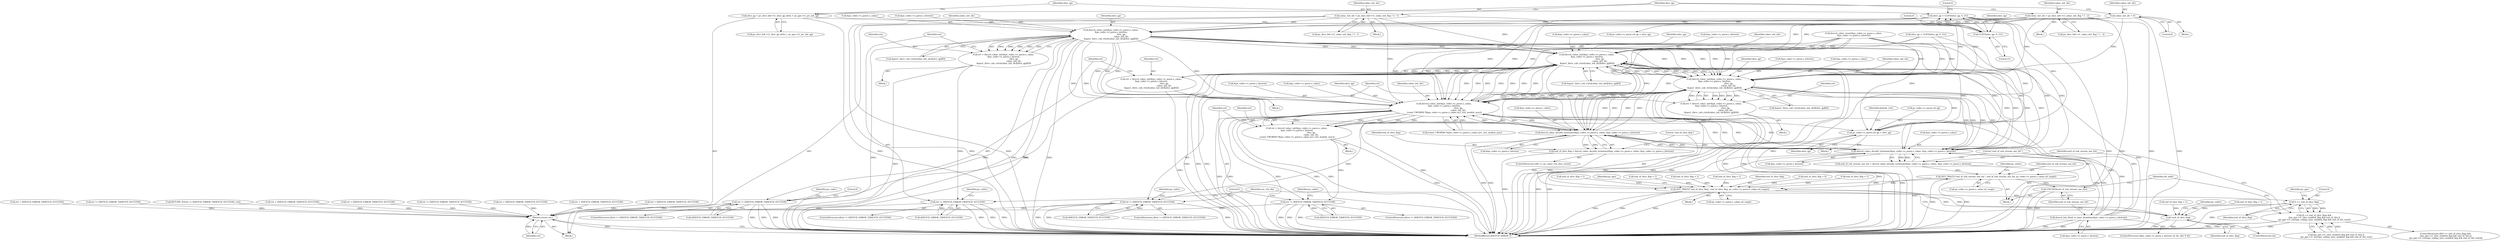 digraph "0_Android_2b9fb0c2074d370a254b35e2489de2d94943578d@pointer" {
"1000984" [label="(Call,ihevcd_cabac_init(&ps_codec->s_parse.s_cabac,\n &ps_codec->s_parse.s_bitstrm,\n                                slice_qp,\n                                cabac_init_idc,\n &gau1_ihevc_cab_ctxts[cabac_init_idc][slice_qp][0]))"];
"1000864" [label="(Call,slice_qp = CLIP3(slice_qp, 0, 51))"];
"1000866" [label="(Call,CLIP3(slice_qp, 0, 51))"];
"1000855" [label="(Call,slice_qp = ps_slice_hdr->i1_slice_qp_delta + ps_pps->i1_pic_init_qp)"];
"1000837" [label="(Call,cabac_init_idc = ps_slice_hdr->i1_cabac_init_flag ? 2 : 1)"];
"1000826" [label="(Call,cabac_init_idc = 0)"];
"1000847" [label="(Call,cabac_init_idc = ps_slice_hdr->i1_cabac_init_flag ? 1 : 2)"];
"1000982" [label="(Call,ret = ihevcd_cabac_init(&ps_codec->s_parse.s_cabac,\n &ps_codec->s_parse.s_bitstrm,\n                                slice_qp,\n                                cabac_init_idc,\n &gau1_ihevc_cab_ctxts[cabac_init_idc][slice_qp][0]))"];
"1001008" [label="(Call,ret != (IHEVCD_ERROR_T)IHEVCD_SUCCESS)"];
"1004843" [label="(Return,return ret;)"];
"1001303" [label="(Call,ihevcd_cabac_init(&ps_codec->s_parse.s_cabac,\n &ps_codec->s_parse.s_bitstrm,\n                                        slice_qp,\n                                        cabac_init_idc,\n &gau1_ihevc_cab_ctxts[cabac_init_idc][slice_qp][0]))"];
"1001301" [label="(Call,ret = ihevcd_cabac_init(&ps_codec->s_parse.s_cabac,\n &ps_codec->s_parse.s_bitstrm,\n                                        slice_qp,\n                                        cabac_init_idc,\n &gau1_ihevc_cab_ctxts[cabac_init_idc][slice_qp][0]))"];
"1001327" [label="(Call,ret != (IHEVCD_ERROR_T)IHEVCD_SUCCESS)"];
"1001562" [label="(Call,ps_codec->s_parse.u4_qp = slice_qp)"];
"1001574" [label="(Call,ihevcd_cabac_init(&ps_codec->s_parse.s_cabac,\n &ps_codec->s_parse.s_bitstrm,\n                                            slice_qp,\n                                            cabac_init_idc,\n &gau1_ihevc_cab_ctxts[cabac_init_idc][slice_qp][0]))"];
"1001572" [label="(Call,ret = ihevcd_cabac_init(&ps_codec->s_parse.s_cabac,\n &ps_codec->s_parse.s_bitstrm,\n                                            slice_qp,\n                                            cabac_init_idc,\n &gau1_ihevc_cab_ctxts[cabac_init_idc][slice_qp][0]))"];
"1001598" [label="(Call,ret != (IHEVCD_ERROR_T)IHEVCD_SUCCESS)"];
"1001621" [label="(Call,ihevcd_cabac_init(&ps_codec->s_parse.s_cabac,\n &ps_codec->s_parse.s_bitstrm,\n                                            slice_qp,\n                                            cabac_init_idc,\n (const UWORD8 *)&ps_codec->s_parse.s_cabac.au1_ctxt_models_sync))"];
"1001619" [label="(Call,ret = ihevcd_cabac_init(&ps_codec->s_parse.s_cabac,\n &ps_codec->s_parse.s_bitstrm,\n                                            slice_qp,\n                                            cabac_init_idc,\n (const UWORD8 *)&ps_codec->s_parse.s_cabac.au1_ctxt_models_sync))"];
"1001647" [label="(Call,ret != (IHEVCD_ERROR_T)IHEVCD_SUCCESS)"];
"1001959" [label="(Call,ihevcd_cabac_decode_terminate(&ps_codec->s_parse.s_cabac, &ps_codec->s_parse.s_bitstrm))"];
"1001957" [label="(Call,end_of_slice_flag = ihevcd_cabac_decode_terminate(&ps_codec->s_parse.s_cabac, &ps_codec->s_parse.s_bitstrm))"];
"1001972" [label="(Call,AEV_TRACE(\"end_of_slice_flag\", end_of_slice_flag, ps_codec->s_parse.s_cabac.u4_range))"];
"1002079" [label="(Call,0 == end_of_slice_flag)"];
"1002078" [label="(Call,(0 == end_of_slice_flag) &&\n ((ps_pps->i1_tiles_enabled_flag && end_of_tile) ||\n (ps_pps->i1_entropy_coding_sync_enabled_flag && end_of_tile_row)))"];
"1004447" [label="(Call,!end_of_slice_flag)"];
"1002110" [label="(Call,AEV_TRACE(\"end_of_sub_stream_one_bit\", end_of_sub_stream_one_bit, ps_codec->s_parse.s_cabac.u4_range))"];
"1002137" [label="(Call,UNUSED(end_of_sub_stream_one_bit))"];
"1002097" [label="(Call,ihevcd_cabac_decode_terminate(&ps_codec->s_parse.s_cabac, &ps_codec->s_parse.s_bitstrm))"];
"1002095" [label="(Call,end_of_sub_stream_one_bit = ihevcd_cabac_decode_terminate(&ps_codec->s_parse.s_cabac, &ps_codec->s_parse.s_bitstrm))"];
"1002130" [label="(Call,ihevcd_bits_flush_to_byte_boundary(&ps_codec->s_parse.s_bitstrm))"];
"1001635" [label="(Identifier,cabac_init_idc)"];
"1001619" [label="(Call,ret = ihevcd_cabac_init(&ps_codec->s_parse.s_cabac,\n &ps_codec->s_parse.s_bitstrm,\n                                            slice_qp,\n                                            cabac_init_idc,\n (const UWORD8 *)&ps_codec->s_parse.s_cabac.au1_ctxt_models_sync))"];
"1000195" [label="(Call,end_of_slice_flag = 0)"];
"1001957" [label="(Call,end_of_slice_flag = ihevcd_cabac_decode_terminate(&ps_codec->s_parse.s_cabac, &ps_codec->s_parse.s_bitstrm))"];
"1001612" [label="(Call,ret = (IHEVCD_ERROR_T)IHEVCD_SUCCESS)"];
"1001649" [label="(Call,(IHEVCD_ERROR_T)IHEVCD_SUCCESS)"];
"1001864" [label="(Call,ret != (IHEVCD_ERROR_T)IHEVCD_SUCCESS)"];
"1001028" [label="(Block,)"];
"1000839" [label="(Call,ps_slice_hdr->i1_cabac_init_flag ? 2 : 1)"];
"1001658" [label="(Call,end_of_slice_flag = 1)"];
"1001563" [label="(Call,ps_codec->s_parse.u4_qp)"];
"1001975" [label="(Call,ps_codec->s_parse.s_cabac.u4_range)"];
"1001609" [label="(Call,end_of_slice_flag = 1)"];
"1000865" [label="(Identifier,slice_qp)"];
"1001027" [label="(ControlStructure,do)"];
"1001647" [label="(Call,ret != (IHEVCD_ERROR_T)IHEVCD_SUCCESS)"];
"1002098" [label="(Call,&ps_codec->s_parse.s_cabac)"];
"1001581" [label="(Call,&ps_codec->s_parse.s_bitstrm)"];
"1001621" [label="(Call,ihevcd_cabac_init(&ps_codec->s_parse.s_cabac,\n &ps_codec->s_parse.s_bitstrm,\n                                            slice_qp,\n                                            cabac_init_idc,\n (const UWORD8 *)&ps_codec->s_parse.s_cabac.au1_ctxt_models_sync))"];
"1000846" [label="(Block,)"];
"1001318" [label="(Call,&gau1_ihevc_cab_ctxts[cabac_init_idc][slice_qp][0])"];
"1001327" [label="(Call,ret != (IHEVCD_ERROR_T)IHEVCD_SUCCESS)"];
"1001600" [label="(Call,(IHEVCD_ERROR_T)IHEVCD_SUCCESS)"];
"1000189" [label="(Call,ret = (IHEVCD_ERROR_T)IHEVCD_SUCCESS)"];
"1001016" [label="(Identifier,ps_codec)"];
"1000983" [label="(Identifier,ret)"];
"1001618" [label="(Block,)"];
"1001939" [label="(Call,end_of_slice_flag = 1)"];
"1001597" [label="(ControlStructure,if(ret != (IHEVCD_ERROR_T)IHEVCD_SUCCESS))"];
"1000828" [label="(Literal,0)"];
"1000985" [label="(Call,&ps_codec->s_parse.s_cabac)"];
"1000867" [label="(Identifier,slice_qp)"];
"1001304" [label="(Call,&ps_codec->s_parse.s_cabac)"];
"1002104" [label="(Call,&ps_codec->s_parse.s_bitstrm)"];
"1001348" [label="(Literal,0)"];
"1002130" [label="(Call,ihevcd_bits_flush_to_byte_boundary(&ps_codec->s_parse.s_bitstrm))"];
"1001589" [label="(Call,&gau1_ihevc_cab_ctxts[cabac_init_idc][slice_qp][0])"];
"1000825" [label="(Block,)"];
"1002079" [label="(Call,0 == end_of_slice_flag)"];
"1001661" [label="(Call,ret = (IHEVCD_ERROR_T)IHEVCD_SUCCESS)"];
"1000868" [label="(Literal,0)"];
"1001620" [label="(Identifier,ret)"];
"1000848" [label="(Identifier,cabac_init_idc)"];
"1001562" [label="(Call,ps_codec->s_parse.u4_qp = slice_qp)"];
"1001009" [label="(Identifier,ret)"];
"1001655" [label="(Identifier,ps_codec)"];
"1000826" [label="(Call,cabac_init_idc = 0)"];
"1001007" [label="(ControlStructure,if(ret != (IHEVCD_ERROR_T)IHEVCD_SUCCESS))"];
"1002110" [label="(Call,AEV_TRACE(\"end_of_sub_stream_one_bit\", end_of_sub_stream_one_bit, ps_codec->s_parse.s_cabac.u4_range))"];
"1001574" [label="(Call,ihevcd_cabac_init(&ps_codec->s_parse.s_cabac,\n &ps_codec->s_parse.s_bitstrm,\n                                            slice_qp,\n                                            cabac_init_idc,\n &gau1_ihevc_cab_ctxts[cabac_init_idc][slice_qp][0]))"];
"1002096" [label="(Identifier,end_of_sub_stream_one_bit)"];
"1002112" [label="(Identifier,end_of_sub_stream_one_bit)"];
"1000838" [label="(Identifier,cabac_init_idc)"];
"1002080" [label="(Literal,0)"];
"1000999" [label="(Call,&gau1_ihevc_cab_ctxts[cabac_init_idc][slice_qp][0])"];
"1000991" [label="(Call,&ps_codec->s_parse.s_bitstrm)"];
"1001942" [label="(Call,ret = (IHEVCD_ERROR_T)IHEVCD_SUCCESS)"];
"1000899" [label="(Call,ps_codec->s_parse.u4_qp = slice_qp)"];
"1001008" [label="(Call,ret != (IHEVCD_ERROR_T)IHEVCD_SUCCESS)"];
"1001974" [label="(Identifier,end_of_slice_flag)"];
"1000984" [label="(Call,ihevcd_cabac_init(&ps_codec->s_parse.s_cabac,\n &ps_codec->s_parse.s_bitstrm,\n                                slice_qp,\n                                cabac_init_idc,\n &gau1_ihevc_cab_ctxts[cabac_init_idc][slice_qp][0]))"];
"1000982" [label="(Call,ret = ihevcd_cabac_init(&ps_codec->s_parse.s_cabac,\n &ps_codec->s_parse.s_bitstrm,\n                                slice_qp,\n                                cabac_init_idc,\n &gau1_ihevc_cab_ctxts[cabac_init_idc][slice_qp][0]))"];
"1001571" [label="(Block,)"];
"1000827" [label="(Identifier,cabac_init_idc)"];
"1001973" [label="(Literal,\"end_of_slice_flag\")"];
"1001316" [label="(Identifier,slice_qp)"];
"1001972" [label="(Call,AEV_TRACE(\"end_of_slice_flag\", end_of_slice_flag, ps_codec->s_parse.s_cabac.u4_range))"];
"1001636" [label="(Call,(const UWORD8 *)&ps_codec->s_parse.s_cabac.au1_ctxt_models_sync)"];
"1002085" [label="(Identifier,ps_pps)"];
"1002093" [label="(Block,)"];
"1001646" [label="(ControlStructure,if(ret != (IHEVCD_ERROR_T)IHEVCD_SUCCESS))"];
"1001310" [label="(Call,&ps_codec->s_parse.s_bitstrm)"];
"1000998" [label="(Identifier,cabac_init_idc)"];
"1001022" [label="(Call,ret = (IHEVCD_ERROR_T)IHEVCD_SUCCESS)"];
"1002097" [label="(Call,ihevcd_cabac_decode_terminate(&ps_codec->s_parse.s_cabac, &ps_codec->s_parse.s_bitstrm))"];
"1004843" [label="(Return,return ret;)"];
"1000856" [label="(Identifier,slice_qp)"];
"1001572" [label="(Call,ret = ihevcd_cabac_init(&ps_codec->s_parse.s_cabac,\n &ps_codec->s_parse.s_bitstrm,\n                                            slice_qp,\n                                            cabac_init_idc,\n &gau1_ihevc_cab_ctxts[cabac_init_idc][slice_qp][0]))"];
"1002142" [label="(Identifier,ctb_addr)"];
"1004451" [label="(Identifier,ps_codec)"];
"1004448" [label="(Identifier,end_of_slice_flag)"];
"1000873" [label="(Literal,0)"];
"1001446" [label="(Call,ret != (IHEVCD_ERROR_T)IHEVCD_SUCCESS)"];
"1001575" [label="(Call,&ps_codec->s_parse.s_cabac)"];
"1002078" [label="(Call,(0 == end_of_slice_flag) &&\n ((ps_pps->i1_tiles_enabled_flag && end_of_tile) ||\n (ps_pps->i1_entropy_coding_sync_enabled_flag && end_of_tile_row)))"];
"1001606" [label="(Identifier,ps_codec)"];
"1000837" [label="(Call,cabac_init_idc = ps_slice_hdr->i1_cabac_init_flag ? 2 : 1)"];
"1002120" [label="(ControlStructure,if(ps_codec->s_parse.s_bitstrm.u4_bit_ofst % 8))"];
"1002131" [label="(Call,&ps_codec->s_parse.s_bitstrm)"];
"1001573" [label="(Identifier,ret)"];
"1001570" [label="(Identifier,default_ctxt)"];
"1004441" [label="(Call,end_of_slice_flag = 1)"];
"1001958" [label="(Identifier,end_of_slice_flag)"];
"1004364" [label="(Call,end_of_slice_flag = 1)"];
"1004447" [label="(Call,!end_of_slice_flag)"];
"1001648" [label="(Identifier,ret)"];
"1000187" [label="(Block,)"];
"1001959" [label="(Call,ihevcd_cabac_decode_terminate(&ps_codec->s_parse.s_cabac, &ps_codec->s_parse.s_bitstrm))"];
"1001032" [label="(Identifier,cur_ctb_idx)"];
"1004845" [label="(MethodReturn,IHEVCD_ERROR_T)"];
"1001010" [label="(Call,(IHEVCD_ERROR_T)IHEVCD_SUCCESS)"];
"1001588" [label="(Identifier,cabac_init_idc)"];
"1000849" [label="(Call,ps_slice_hdr->i1_cabac_init_flag ? 1 : 2)"];
"1001145" [label="(Call,slice_qp = CLIP3(slice_qp, 0, 51))"];
"1002095" [label="(Call,end_of_sub_stream_one_bit = ihevcd_cabac_decode_terminate(&ps_codec->s_parse.s_cabac, &ps_codec->s_parse.s_bitstrm))"];
"1001303" [label="(Call,ihevcd_cabac_init(&ps_codec->s_parse.s_cabac,\n &ps_codec->s_parse.s_bitstrm,\n                                        slice_qp,\n                                        cabac_init_idc,\n &gau1_ihevc_cab_ctxts[cabac_init_idc][slice_qp][0]))"];
"1001317" [label="(Identifier,cabac_init_idc)"];
"1000949" [label="(Call,ihevcd_cabac_reset(&ps_codec->s_parse.s_cabac,\n &ps_codec->s_parse.s_bitstrm))"];
"1001328" [label="(Identifier,ret)"];
"1001599" [label="(Identifier,ret)"];
"1001326" [label="(ControlStructure,if(ret != (IHEVCD_ERROR_T)IHEVCD_SUCCESS))"];
"1001628" [label="(Call,&ps_codec->s_parse.s_bitstrm)"];
"1000866" [label="(Call,CLIP3(slice_qp, 0, 51))"];
"1001587" [label="(Identifier,slice_qp)"];
"1002137" [label="(Call,UNUSED(end_of_sub_stream_one_bit))"];
"1000997" [label="(Identifier,slice_qp)"];
"1001951" [label="(ControlStructure,if(0 == ps_codec->i4_slice_error))"];
"1001329" [label="(Call,(IHEVCD_ERROR_T)IHEVCD_SUCCESS)"];
"1001960" [label="(Call,&ps_codec->s_parse.s_cabac)"];
"1001622" [label="(Call,&ps_codec->s_parse.s_cabac)"];
"1002082" [label="(Call,(ps_pps->i1_tiles_enabled_flag && end_of_tile) ||\n (ps_pps->i1_entropy_coding_sync_enabled_flag && end_of_tile_row))"];
"1000981" [label="(Block,)"];
"1000869" [label="(Literal,51)"];
"1000855" [label="(Call,slice_qp = ps_slice_hdr->i1_slice_qp_delta + ps_pps->i1_pic_init_qp)"];
"1002138" [label="(Identifier,end_of_sub_stream_one_bit)"];
"1001338" [label="(Call,end_of_slice_flag = 1)"];
"1000847" [label="(Call,cabac_init_idc = ps_slice_hdr->i1_cabac_init_flag ? 1 : 2)"];
"1000508" [label="(Call,RETURN_IF((ret != (IHEVCD_ERROR_T)IHEVCD_SUCCESS), ret))"];
"1002111" [label="(Literal,\"end_of_sub_stream_one_bit\")"];
"1001598" [label="(Call,ret != (IHEVCD_ERROR_T)IHEVCD_SUCCESS)"];
"1001341" [label="(Call,ret = (IHEVCD_ERROR_T)IHEVCD_SUCCESS)"];
"1000857" [label="(Call,ps_slice_hdr->i1_slice_qp_delta + ps_pps->i1_pic_init_qp)"];
"1004844" [label="(Identifier,ret)"];
"1001568" [label="(Identifier,slice_qp)"];
"1002113" [label="(Call,ps_codec->s_parse.s_cabac.u4_range)"];
"1002081" [label="(Identifier,end_of_slice_flag)"];
"1000864" [label="(Call,slice_qp = CLIP3(slice_qp, 0, 51))"];
"1001301" [label="(Call,ret = ihevcd_cabac_init(&ps_codec->s_parse.s_cabac,\n &ps_codec->s_parse.s_bitstrm,\n                                        slice_qp,\n                                        cabac_init_idc,\n &gau1_ihevc_cab_ctxts[cabac_init_idc][slice_qp][0]))"];
"1001634" [label="(Identifier,slice_qp)"];
"1001532" [label="(Block,)"];
"1001985" [label="(Identifier,ps_pps)"];
"1001335" [label="(Identifier,ps_codec)"];
"1002125" [label="(Identifier,ps_codec)"];
"1001019" [label="(Call,end_of_slice_flag = 1)"];
"1001302" [label="(Identifier,ret)"];
"1001966" [label="(Call,&ps_codec->s_parse.s_bitstrm)"];
"1001668" [label="(Literal,0)"];
"1001300" [label="(Block,)"];
"1000836" [label="(Block,)"];
"1002077" [label="(ControlStructure,if((0 == end_of_slice_flag) &&\n ((ps_pps->i1_tiles_enabled_flag && end_of_tile) ||\n (ps_pps->i1_entropy_coding_sync_enabled_flag && end_of_tile_row))))"];
"1000984" -> "1000982"  [label="AST: "];
"1000984" -> "1000999"  [label="CFG: "];
"1000985" -> "1000984"  [label="AST: "];
"1000991" -> "1000984"  [label="AST: "];
"1000997" -> "1000984"  [label="AST: "];
"1000998" -> "1000984"  [label="AST: "];
"1000999" -> "1000984"  [label="AST: "];
"1000982" -> "1000984"  [label="CFG: "];
"1000984" -> "1004845"  [label="DDG: "];
"1000984" -> "1004845"  [label="DDG: "];
"1000984" -> "1004845"  [label="DDG: "];
"1000984" -> "1004845"  [label="DDG: "];
"1000984" -> "1004845"  [label="DDG: "];
"1000984" -> "1000982"  [label="DDG: "];
"1000984" -> "1000982"  [label="DDG: "];
"1000984" -> "1000982"  [label="DDG: "];
"1000984" -> "1000982"  [label="DDG: "];
"1000984" -> "1000982"  [label="DDG: "];
"1000864" -> "1000984"  [label="DDG: "];
"1000837" -> "1000984"  [label="DDG: "];
"1000826" -> "1000984"  [label="DDG: "];
"1000847" -> "1000984"  [label="DDG: "];
"1000984" -> "1001303"  [label="DDG: "];
"1000984" -> "1001303"  [label="DDG: "];
"1000984" -> "1001303"  [label="DDG: "];
"1000984" -> "1001303"  [label="DDG: "];
"1000984" -> "1001562"  [label="DDG: "];
"1000984" -> "1001574"  [label="DDG: "];
"1000984" -> "1001574"  [label="DDG: "];
"1000984" -> "1001574"  [label="DDG: "];
"1000984" -> "1001574"  [label="DDG: "];
"1000984" -> "1001574"  [label="DDG: "];
"1000984" -> "1001621"  [label="DDG: "];
"1000984" -> "1001621"  [label="DDG: "];
"1000984" -> "1001621"  [label="DDG: "];
"1000984" -> "1001621"  [label="DDG: "];
"1000984" -> "1001959"  [label="DDG: "];
"1000984" -> "1001959"  [label="DDG: "];
"1000984" -> "1002097"  [label="DDG: "];
"1000984" -> "1002097"  [label="DDG: "];
"1000864" -> "1000187"  [label="AST: "];
"1000864" -> "1000866"  [label="CFG: "];
"1000865" -> "1000864"  [label="AST: "];
"1000866" -> "1000864"  [label="AST: "];
"1000873" -> "1000864"  [label="CFG: "];
"1000864" -> "1004845"  [label="DDG: "];
"1000864" -> "1004845"  [label="DDG: "];
"1000866" -> "1000864"  [label="DDG: "];
"1000866" -> "1000864"  [label="DDG: "];
"1000866" -> "1000864"  [label="DDG: "];
"1000864" -> "1000899"  [label="DDG: "];
"1000864" -> "1001562"  [label="DDG: "];
"1000864" -> "1001574"  [label="DDG: "];
"1000864" -> "1001621"  [label="DDG: "];
"1000866" -> "1000869"  [label="CFG: "];
"1000867" -> "1000866"  [label="AST: "];
"1000868" -> "1000866"  [label="AST: "];
"1000869" -> "1000866"  [label="AST: "];
"1000855" -> "1000866"  [label="DDG: "];
"1000855" -> "1000187"  [label="AST: "];
"1000855" -> "1000857"  [label="CFG: "];
"1000856" -> "1000855"  [label="AST: "];
"1000857" -> "1000855"  [label="AST: "];
"1000865" -> "1000855"  [label="CFG: "];
"1000855" -> "1004845"  [label="DDG: "];
"1000837" -> "1000836"  [label="AST: "];
"1000837" -> "1000839"  [label="CFG: "];
"1000838" -> "1000837"  [label="AST: "];
"1000839" -> "1000837"  [label="AST: "];
"1000856" -> "1000837"  [label="CFG: "];
"1000837" -> "1004845"  [label="DDG: "];
"1000837" -> "1004845"  [label="DDG: "];
"1000837" -> "1001303"  [label="DDG: "];
"1000837" -> "1001574"  [label="DDG: "];
"1000837" -> "1001621"  [label="DDG: "];
"1000826" -> "1000825"  [label="AST: "];
"1000826" -> "1000828"  [label="CFG: "];
"1000827" -> "1000826"  [label="AST: "];
"1000828" -> "1000826"  [label="AST: "];
"1000856" -> "1000826"  [label="CFG: "];
"1000826" -> "1004845"  [label="DDG: "];
"1000826" -> "1001303"  [label="DDG: "];
"1000826" -> "1001574"  [label="DDG: "];
"1000826" -> "1001621"  [label="DDG: "];
"1000847" -> "1000846"  [label="AST: "];
"1000847" -> "1000849"  [label="CFG: "];
"1000848" -> "1000847"  [label="AST: "];
"1000849" -> "1000847"  [label="AST: "];
"1000856" -> "1000847"  [label="CFG: "];
"1000847" -> "1004845"  [label="DDG: "];
"1000847" -> "1004845"  [label="DDG: "];
"1000847" -> "1001303"  [label="DDG: "];
"1000847" -> "1001574"  [label="DDG: "];
"1000847" -> "1001621"  [label="DDG: "];
"1000982" -> "1000981"  [label="AST: "];
"1000983" -> "1000982"  [label="AST: "];
"1001009" -> "1000982"  [label="CFG: "];
"1000982" -> "1004845"  [label="DDG: "];
"1000982" -> "1001008"  [label="DDG: "];
"1001008" -> "1001007"  [label="AST: "];
"1001008" -> "1001010"  [label="CFG: "];
"1001009" -> "1001008"  [label="AST: "];
"1001010" -> "1001008"  [label="AST: "];
"1001016" -> "1001008"  [label="CFG: "];
"1001032" -> "1001008"  [label="CFG: "];
"1001008" -> "1004845"  [label="DDG: "];
"1001008" -> "1004845"  [label="DDG: "];
"1001008" -> "1004845"  [label="DDG: "];
"1001010" -> "1001008"  [label="DDG: "];
"1001008" -> "1004843"  [label="DDG: "];
"1004843" -> "1000187"  [label="AST: "];
"1004843" -> "1004844"  [label="CFG: "];
"1004844" -> "1004843"  [label="AST: "];
"1004845" -> "1004843"  [label="CFG: "];
"1004843" -> "1004845"  [label="DDG: "];
"1004844" -> "1004843"  [label="DDG: "];
"1001341" -> "1004843"  [label="DDG: "];
"1001661" -> "1004843"  [label="DDG: "];
"1000508" -> "1004843"  [label="DDG: "];
"1001327" -> "1004843"  [label="DDG: "];
"1001446" -> "1004843"  [label="DDG: "];
"1001647" -> "1004843"  [label="DDG: "];
"1001022" -> "1004843"  [label="DDG: "];
"1001612" -> "1004843"  [label="DDG: "];
"1001942" -> "1004843"  [label="DDG: "];
"1001864" -> "1004843"  [label="DDG: "];
"1000189" -> "1004843"  [label="DDG: "];
"1001598" -> "1004843"  [label="DDG: "];
"1001303" -> "1001301"  [label="AST: "];
"1001303" -> "1001318"  [label="CFG: "];
"1001304" -> "1001303"  [label="AST: "];
"1001310" -> "1001303"  [label="AST: "];
"1001316" -> "1001303"  [label="AST: "];
"1001317" -> "1001303"  [label="AST: "];
"1001318" -> "1001303"  [label="AST: "];
"1001301" -> "1001303"  [label="CFG: "];
"1001303" -> "1004845"  [label="DDG: "];
"1001303" -> "1004845"  [label="DDG: "];
"1001303" -> "1004845"  [label="DDG: "];
"1001303" -> "1004845"  [label="DDG: "];
"1001303" -> "1004845"  [label="DDG: "];
"1001303" -> "1001301"  [label="DDG: "];
"1001303" -> "1001301"  [label="DDG: "];
"1001303" -> "1001301"  [label="DDG: "];
"1001303" -> "1001301"  [label="DDG: "];
"1001303" -> "1001301"  [label="DDG: "];
"1002097" -> "1001303"  [label="DDG: "];
"1002097" -> "1001303"  [label="DDG: "];
"1000949" -> "1001303"  [label="DDG: "];
"1000949" -> "1001303"  [label="DDG: "];
"1001959" -> "1001303"  [label="DDG: "];
"1001959" -> "1001303"  [label="DDG: "];
"1001621" -> "1001303"  [label="DDG: "];
"1001621" -> "1001303"  [label="DDG: "];
"1001621" -> "1001303"  [label="DDG: "];
"1001574" -> "1001303"  [label="DDG: "];
"1001574" -> "1001303"  [label="DDG: "];
"1001574" -> "1001303"  [label="DDG: "];
"1001574" -> "1001303"  [label="DDG: "];
"1002130" -> "1001303"  [label="DDG: "];
"1001145" -> "1001303"  [label="DDG: "];
"1001303" -> "1001562"  [label="DDG: "];
"1001303" -> "1001574"  [label="DDG: "];
"1001303" -> "1001574"  [label="DDG: "];
"1001303" -> "1001574"  [label="DDG: "];
"1001303" -> "1001574"  [label="DDG: "];
"1001303" -> "1001574"  [label="DDG: "];
"1001303" -> "1001621"  [label="DDG: "];
"1001303" -> "1001621"  [label="DDG: "];
"1001303" -> "1001621"  [label="DDG: "];
"1001303" -> "1001621"  [label="DDG: "];
"1001303" -> "1001959"  [label="DDG: "];
"1001303" -> "1001959"  [label="DDG: "];
"1001303" -> "1002097"  [label="DDG: "];
"1001303" -> "1002097"  [label="DDG: "];
"1001301" -> "1001300"  [label="AST: "];
"1001302" -> "1001301"  [label="AST: "];
"1001328" -> "1001301"  [label="CFG: "];
"1001301" -> "1004845"  [label="DDG: "];
"1001301" -> "1001327"  [label="DDG: "];
"1001327" -> "1001326"  [label="AST: "];
"1001327" -> "1001329"  [label="CFG: "];
"1001328" -> "1001327"  [label="AST: "];
"1001329" -> "1001327"  [label="AST: "];
"1001335" -> "1001327"  [label="CFG: "];
"1001348" -> "1001327"  [label="CFG: "];
"1001327" -> "1004845"  [label="DDG: "];
"1001327" -> "1004845"  [label="DDG: "];
"1001327" -> "1004845"  [label="DDG: "];
"1001329" -> "1001327"  [label="DDG: "];
"1001562" -> "1001532"  [label="AST: "];
"1001562" -> "1001568"  [label="CFG: "];
"1001563" -> "1001562"  [label="AST: "];
"1001568" -> "1001562"  [label="AST: "];
"1001570" -> "1001562"  [label="CFG: "];
"1001562" -> "1004845"  [label="DDG: "];
"1001574" -> "1001562"  [label="DDG: "];
"1001621" -> "1001562"  [label="DDG: "];
"1001145" -> "1001562"  [label="DDG: "];
"1001574" -> "1001572"  [label="AST: "];
"1001574" -> "1001589"  [label="CFG: "];
"1001575" -> "1001574"  [label="AST: "];
"1001581" -> "1001574"  [label="AST: "];
"1001587" -> "1001574"  [label="AST: "];
"1001588" -> "1001574"  [label="AST: "];
"1001589" -> "1001574"  [label="AST: "];
"1001572" -> "1001574"  [label="CFG: "];
"1001574" -> "1004845"  [label="DDG: "];
"1001574" -> "1004845"  [label="DDG: "];
"1001574" -> "1004845"  [label="DDG: "];
"1001574" -> "1004845"  [label="DDG: "];
"1001574" -> "1004845"  [label="DDG: "];
"1001574" -> "1001572"  [label="DDG: "];
"1001574" -> "1001572"  [label="DDG: "];
"1001574" -> "1001572"  [label="DDG: "];
"1001574" -> "1001572"  [label="DDG: "];
"1001574" -> "1001572"  [label="DDG: "];
"1002097" -> "1001574"  [label="DDG: "];
"1002097" -> "1001574"  [label="DDG: "];
"1000949" -> "1001574"  [label="DDG: "];
"1000949" -> "1001574"  [label="DDG: "];
"1001959" -> "1001574"  [label="DDG: "];
"1001959" -> "1001574"  [label="DDG: "];
"1001621" -> "1001574"  [label="DDG: "];
"1001621" -> "1001574"  [label="DDG: "];
"1001621" -> "1001574"  [label="DDG: "];
"1001621" -> "1001574"  [label="DDG: "];
"1002130" -> "1001574"  [label="DDG: "];
"1001145" -> "1001574"  [label="DDG: "];
"1001574" -> "1001621"  [label="DDG: "];
"1001574" -> "1001621"  [label="DDG: "];
"1001574" -> "1001621"  [label="DDG: "];
"1001574" -> "1001621"  [label="DDG: "];
"1001574" -> "1001959"  [label="DDG: "];
"1001574" -> "1001959"  [label="DDG: "];
"1001574" -> "1002097"  [label="DDG: "];
"1001574" -> "1002097"  [label="DDG: "];
"1001572" -> "1001571"  [label="AST: "];
"1001573" -> "1001572"  [label="AST: "];
"1001599" -> "1001572"  [label="CFG: "];
"1001572" -> "1004845"  [label="DDG: "];
"1001572" -> "1001598"  [label="DDG: "];
"1001598" -> "1001597"  [label="AST: "];
"1001598" -> "1001600"  [label="CFG: "];
"1001599" -> "1001598"  [label="AST: "];
"1001600" -> "1001598"  [label="AST: "];
"1001606" -> "1001598"  [label="CFG: "];
"1001668" -> "1001598"  [label="CFG: "];
"1001598" -> "1004845"  [label="DDG: "];
"1001598" -> "1004845"  [label="DDG: "];
"1001598" -> "1004845"  [label="DDG: "];
"1001600" -> "1001598"  [label="DDG: "];
"1001621" -> "1001619"  [label="AST: "];
"1001621" -> "1001636"  [label="CFG: "];
"1001622" -> "1001621"  [label="AST: "];
"1001628" -> "1001621"  [label="AST: "];
"1001634" -> "1001621"  [label="AST: "];
"1001635" -> "1001621"  [label="AST: "];
"1001636" -> "1001621"  [label="AST: "];
"1001619" -> "1001621"  [label="CFG: "];
"1001621" -> "1004845"  [label="DDG: "];
"1001621" -> "1004845"  [label="DDG: "];
"1001621" -> "1004845"  [label="DDG: "];
"1001621" -> "1004845"  [label="DDG: "];
"1001621" -> "1004845"  [label="DDG: "];
"1001621" -> "1001619"  [label="DDG: "];
"1001621" -> "1001619"  [label="DDG: "];
"1001621" -> "1001619"  [label="DDG: "];
"1001621" -> "1001619"  [label="DDG: "];
"1001621" -> "1001619"  [label="DDG: "];
"1002097" -> "1001621"  [label="DDG: "];
"1002097" -> "1001621"  [label="DDG: "];
"1000949" -> "1001621"  [label="DDG: "];
"1000949" -> "1001621"  [label="DDG: "];
"1001959" -> "1001621"  [label="DDG: "];
"1001959" -> "1001621"  [label="DDG: "];
"1002130" -> "1001621"  [label="DDG: "];
"1001145" -> "1001621"  [label="DDG: "];
"1001636" -> "1001621"  [label="DDG: "];
"1001621" -> "1001959"  [label="DDG: "];
"1001621" -> "1001959"  [label="DDG: "];
"1001621" -> "1002097"  [label="DDG: "];
"1001621" -> "1002097"  [label="DDG: "];
"1001619" -> "1001618"  [label="AST: "];
"1001620" -> "1001619"  [label="AST: "];
"1001648" -> "1001619"  [label="CFG: "];
"1001619" -> "1004845"  [label="DDG: "];
"1001619" -> "1001647"  [label="DDG: "];
"1001647" -> "1001646"  [label="AST: "];
"1001647" -> "1001649"  [label="CFG: "];
"1001648" -> "1001647"  [label="AST: "];
"1001649" -> "1001647"  [label="AST: "];
"1001655" -> "1001647"  [label="CFG: "];
"1001668" -> "1001647"  [label="CFG: "];
"1001647" -> "1004845"  [label="DDG: "];
"1001647" -> "1004845"  [label="DDG: "];
"1001647" -> "1004845"  [label="DDG: "];
"1001649" -> "1001647"  [label="DDG: "];
"1001959" -> "1001957"  [label="AST: "];
"1001959" -> "1001966"  [label="CFG: "];
"1001960" -> "1001959"  [label="AST: "];
"1001966" -> "1001959"  [label="AST: "];
"1001957" -> "1001959"  [label="CFG: "];
"1001959" -> "1004845"  [label="DDG: "];
"1001959" -> "1004845"  [label="DDG: "];
"1001959" -> "1001957"  [label="DDG: "];
"1001959" -> "1001957"  [label="DDG: "];
"1002097" -> "1001959"  [label="DDG: "];
"1002097" -> "1001959"  [label="DDG: "];
"1000949" -> "1001959"  [label="DDG: "];
"1000949" -> "1001959"  [label="DDG: "];
"1002130" -> "1001959"  [label="DDG: "];
"1001959" -> "1002097"  [label="DDG: "];
"1001959" -> "1002097"  [label="DDG: "];
"1001957" -> "1001951"  [label="AST: "];
"1001958" -> "1001957"  [label="AST: "];
"1001973" -> "1001957"  [label="CFG: "];
"1001957" -> "1004845"  [label="DDG: "];
"1001957" -> "1001972"  [label="DDG: "];
"1001972" -> "1001028"  [label="AST: "];
"1001972" -> "1001975"  [label="CFG: "];
"1001973" -> "1001972"  [label="AST: "];
"1001974" -> "1001972"  [label="AST: "];
"1001975" -> "1001972"  [label="AST: "];
"1001985" -> "1001972"  [label="CFG: "];
"1001972" -> "1004845"  [label="DDG: "];
"1001972" -> "1004845"  [label="DDG: "];
"1001972" -> "1004845"  [label="DDG: "];
"1001939" -> "1001972"  [label="DDG: "];
"1001609" -> "1001972"  [label="DDG: "];
"1001019" -> "1001972"  [label="DDG: "];
"1004447" -> "1001972"  [label="DDG: "];
"1001658" -> "1001972"  [label="DDG: "];
"1001338" -> "1001972"  [label="DDG: "];
"1000195" -> "1001972"  [label="DDG: "];
"1002110" -> "1001972"  [label="DDG: "];
"1001972" -> "1002079"  [label="DDG: "];
"1001972" -> "1002110"  [label="DDG: "];
"1001972" -> "1004447"  [label="DDG: "];
"1002079" -> "1002078"  [label="AST: "];
"1002079" -> "1002081"  [label="CFG: "];
"1002080" -> "1002079"  [label="AST: "];
"1002081" -> "1002079"  [label="AST: "];
"1002085" -> "1002079"  [label="CFG: "];
"1002078" -> "1002079"  [label="CFG: "];
"1002079" -> "1004845"  [label="DDG: "];
"1002079" -> "1002078"  [label="DDG: "];
"1002079" -> "1002078"  [label="DDG: "];
"1002079" -> "1004447"  [label="DDG: "];
"1002078" -> "1002077"  [label="AST: "];
"1002078" -> "1002082"  [label="CFG: "];
"1002082" -> "1002078"  [label="AST: "];
"1002096" -> "1002078"  [label="CFG: "];
"1002142" -> "1002078"  [label="CFG: "];
"1002078" -> "1004845"  [label="DDG: "];
"1002078" -> "1004845"  [label="DDG: "];
"1002078" -> "1004845"  [label="DDG: "];
"1002082" -> "1002078"  [label="DDG: "];
"1002082" -> "1002078"  [label="DDG: "];
"1004447" -> "1001027"  [label="AST: "];
"1004447" -> "1004448"  [label="CFG: "];
"1004448" -> "1004447"  [label="AST: "];
"1001032" -> "1004447"  [label="CFG: "];
"1004451" -> "1004447"  [label="CFG: "];
"1004447" -> "1004845"  [label="DDG: "];
"1004447" -> "1004845"  [label="DDG: "];
"1004364" -> "1004447"  [label="DDG: "];
"1004441" -> "1004447"  [label="DDG: "];
"1002110" -> "1002093"  [label="AST: "];
"1002110" -> "1002113"  [label="CFG: "];
"1002111" -> "1002110"  [label="AST: "];
"1002112" -> "1002110"  [label="AST: "];
"1002113" -> "1002110"  [label="AST: "];
"1002125" -> "1002110"  [label="CFG: "];
"1002110" -> "1004845"  [label="DDG: "];
"1002110" -> "1004845"  [label="DDG: "];
"1002095" -> "1002110"  [label="DDG: "];
"1002110" -> "1002137"  [label="DDG: "];
"1002137" -> "1002093"  [label="AST: "];
"1002137" -> "1002138"  [label="CFG: "];
"1002138" -> "1002137"  [label="AST: "];
"1002142" -> "1002137"  [label="CFG: "];
"1002137" -> "1004845"  [label="DDG: "];
"1002137" -> "1004845"  [label="DDG: "];
"1002097" -> "1002095"  [label="AST: "];
"1002097" -> "1002104"  [label="CFG: "];
"1002098" -> "1002097"  [label="AST: "];
"1002104" -> "1002097"  [label="AST: "];
"1002095" -> "1002097"  [label="CFG: "];
"1002097" -> "1004845"  [label="DDG: "];
"1002097" -> "1004845"  [label="DDG: "];
"1002097" -> "1002095"  [label="DDG: "];
"1002097" -> "1002095"  [label="DDG: "];
"1000949" -> "1002097"  [label="DDG: "];
"1000949" -> "1002097"  [label="DDG: "];
"1002130" -> "1002097"  [label="DDG: "];
"1002097" -> "1002130"  [label="DDG: "];
"1002095" -> "1002093"  [label="AST: "];
"1002096" -> "1002095"  [label="AST: "];
"1002111" -> "1002095"  [label="CFG: "];
"1002095" -> "1004845"  [label="DDG: "];
"1002130" -> "1002120"  [label="AST: "];
"1002130" -> "1002131"  [label="CFG: "];
"1002131" -> "1002130"  [label="AST: "];
"1002138" -> "1002130"  [label="CFG: "];
"1002130" -> "1004845"  [label="DDG: "];
"1002130" -> "1004845"  [label="DDG: "];
}
